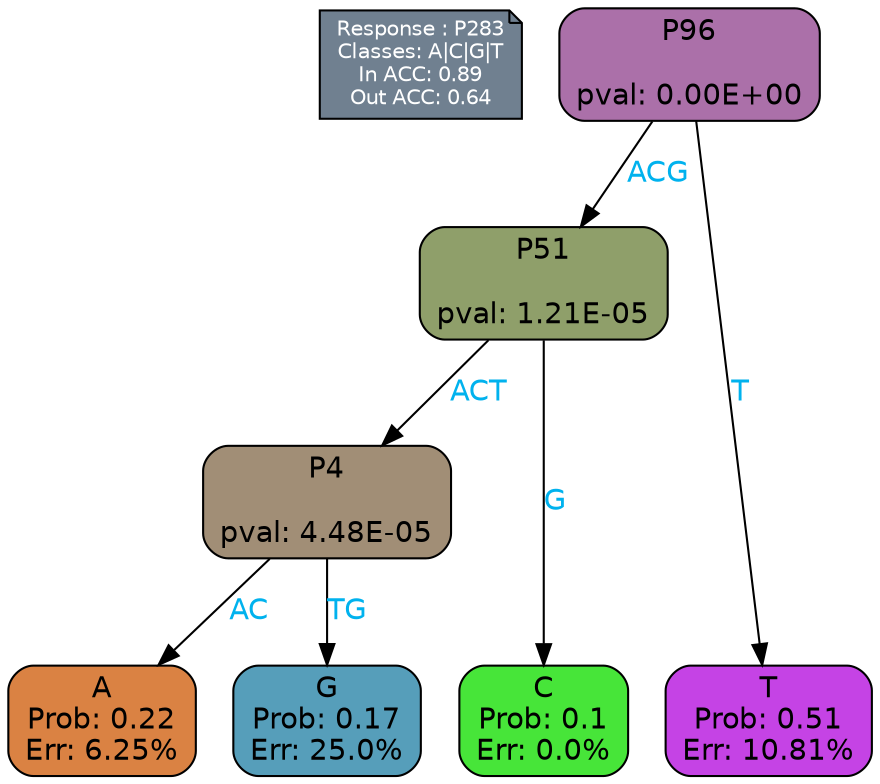 digraph Tree {
node [shape=box, style="filled, rounded", color="black", fontname=helvetica] ;
graph [ranksep=equally, splines=polylines, bgcolor=transparent, dpi=600] ;
edge [fontname=helvetica] ;
LEGEND [label="Response : P283
Classes: A|C|G|T
In ACC: 0.89
Out ACC: 0.64
",shape=note,align=left,style=filled,fillcolor="slategray",fontcolor="white",fontsize=10];1 [label="P96

pval: 0.00E+00", fillcolor="#ab70a9"] ;
2 [label="P51

pval: 1.21E-05", fillcolor="#8f9f6a"] ;
3 [label="P4

pval: 4.48E-05", fillcolor="#a18e76"] ;
4 [label="A
Prob: 0.22
Err: 6.25%", fillcolor="#da8243"] ;
5 [label="G
Prob: 0.17
Err: 25.0%", fillcolor="#569eba"] ;
6 [label="C
Prob: 0.1
Err: 0.0%", fillcolor="#47e539"] ;
7 [label="T
Prob: 0.51
Err: 10.81%", fillcolor="#c543e5"] ;
1 -> 2 [label="ACG",fontcolor=deepskyblue2] ;
1 -> 7 [label="T",fontcolor=deepskyblue2] ;
2 -> 3 [label="ACT",fontcolor=deepskyblue2] ;
2 -> 6 [label="G",fontcolor=deepskyblue2] ;
3 -> 4 [label="AC",fontcolor=deepskyblue2] ;
3 -> 5 [label="TG",fontcolor=deepskyblue2] ;
{rank = same; 4;5;6;7;}{rank = same; LEGEND;1;}}